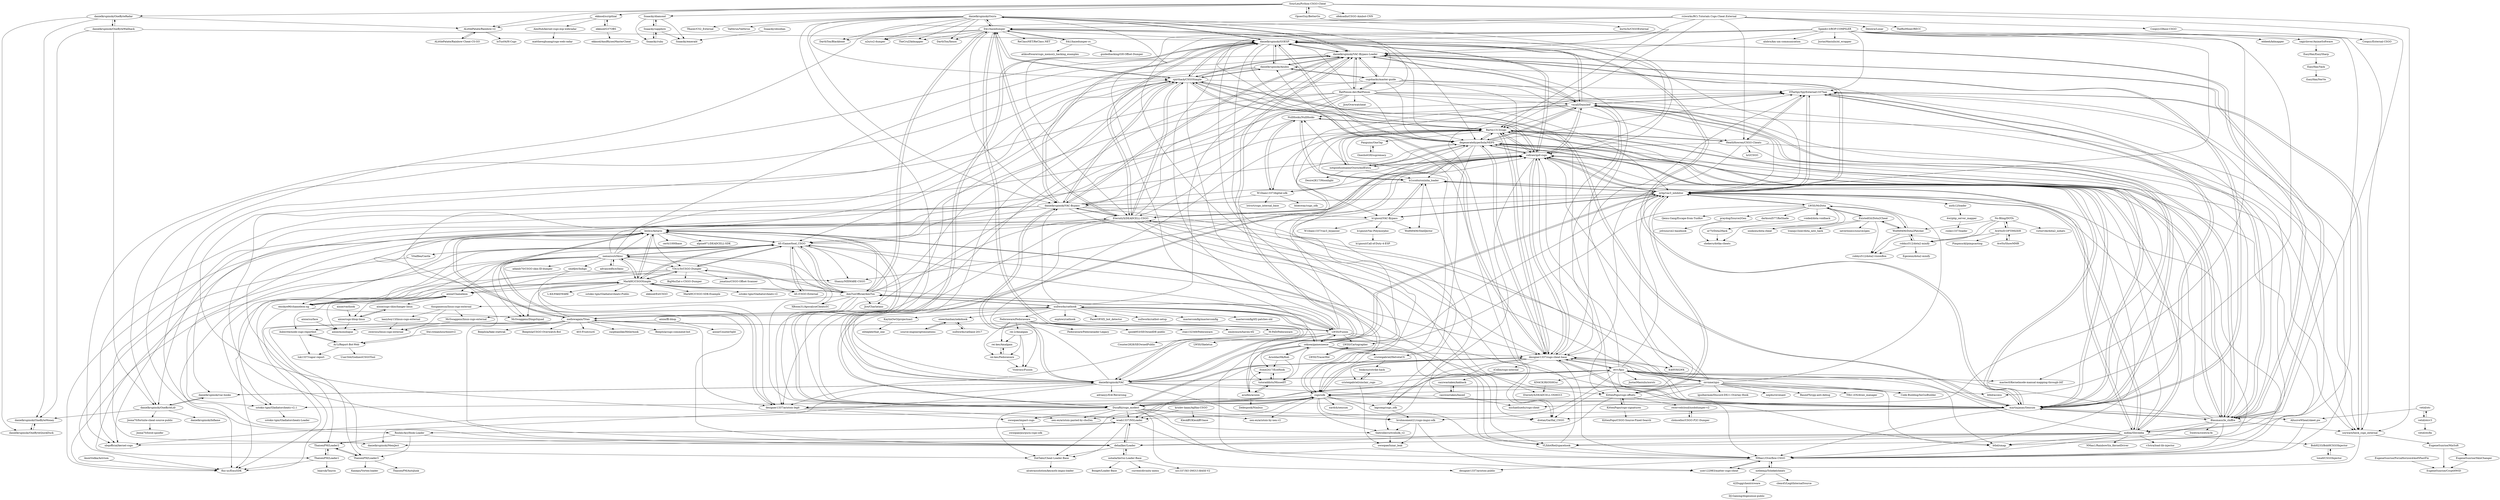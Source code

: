 digraph G {
"danielkrupinski/Osiris" -> "frk1/hazedumper"
"danielkrupinski/Osiris" -> "danielkrupinski/GOESP"
"danielkrupinski/Osiris" -> "danielkrupinski/VAC-Bypass-Loader"
"danielkrupinski/Osiris" -> "danielkrupinski/VAC-Bypass"
"danielkrupinski/Osiris" -> "a2x/cs2-dumper" ["e"=1]
"danielkrupinski/Osiris" -> "TheCruZ/kdmapper" ["e"=1]
"danielkrupinski/Osiris" -> "spirthack/CSGOSimple"
"danielkrupinski/Osiris" -> "DarthTon/Xenos" ["e"=1]
"danielkrupinski/Osiris" -> "EternityX/DEADCELL-CSGO"
"danielkrupinski/Osiris" -> "degeneratehyperbola/NEPS"
"danielkrupinski/Osiris" -> "rollraw/qo0-csgo"
"danielkrupinski/Osiris" -> "danielkrupinski/VAC"
"danielkrupinski/Osiris" -> "TKazer/CS2_External" ["e"=1]
"danielkrupinski/Osiris" -> "DarthTon/Blackbone" ["e"=1]
"danielkrupinski/Osiris" -> "Valthrun/Valthrun" ["e"=1]
"RatPoison-dev/RatPoison" -> "Jire/Charlatano" ["e"=1]
"RatPoison-dev/RatPoison" -> "danielkrupinski/VAC-Bypass-Loader"
"RatPoison-dev/RatPoison" -> "csgohacks/master-guide"
"RatPoison-dev/RatPoison" -> "danielkrupinski/GOESP"
"RatPoison-dev/RatPoison" -> "degeneratehyperbola/NEPS"
"RatPoison-dev/RatPoison" -> "Jire/Overwatcheat" ["e"=1]
"RatPoison-dev/RatPoison" -> "EternityX/DEADCELL-CSGO"
"RatPoison-dev/RatPoison" -> "vxcall/Dainsleif"
"RatPoison-dev/RatPoison" -> "zyhp/vac3_inhibitor"
"RatPoison-dev/RatPoison" -> "A5-/Gamerfood_CSGO"
"RatPoison-dev/RatPoison" -> "Blaumaus/le_chiffre"
"RatPoison-dev/RatPoison" -> "designer1337/aristois-legit"
"RatPoison-dev/RatPoison" -> "danielkrupinski/VAC-Bypass"
"RatPoison-dev/RatPoison" -> "frk1/hazedumper"
"RatPoison-dev/RatPoison" -> "mdilai/Shtreeba"
"iCollin/csgo-internal" -> "cazzwastaken/kakhack"
"zxvnme/zgui" -> "otvv/fgui"
"zxvnme/zgui" -> "btbd/smap" ["e"=1]
"zxvnme/zgui" -> "rollraw/qo0-csgo"
"zxvnme/zgui" -> "designer1337/csgo-cheat-base"
"zxvnme/zgui" -> "lguilhermee/Discord-DX11-Overlay-Hook" ["e"=1]
"zxvnme/zgui" -> "csgo/sdk"
"zxvnme/zgui" -> "DucaRii/csgo_modest"
"zxvnme/zgui" -> "zyhp/vac3_inhibitor"
"zxvnme/zgui" -> "Code-Building/ImGuiBuilder" ["e"=1]
"zxvnme/zgui" -> "neg4n/revenant" ["e"=1]
"zxvnme/zgui" -> "BaumFX/cpp-anti-debug" ["e"=1]
"zxvnme/zgui" -> "EternityX/DEADCELL-CSGO"
"zxvnme/zgui" -> "T0b1-iOS/draw_manager"
"zxvnme/zgui" -> "KittenPopo/csgo-offsets"
"zxvnme/zgui" -> "designer1337/aristois-legit"
"ThaisenPM/Loader1" -> "ThaisenPM/Loader2"
"ThaisenPM/Loader1" -> "fluc-uc/EmuSDK"
"ThaisenPM/Loader1" -> "baarsik/Tauros"
"ThaisenPM/Loader2" -> "ThaisenPM/Loader3"
"ThaisenPM/Loader2" -> "ThaisenPM/Loader1"
"frk1/hazedumper-rs" -> "guidedhacking/GH-Offset-Dumper" ["e"=1]
"frk1/hazedumper-rs" -> "frk1/hazedumper"
"frk1/hazedumper-rs" -> "atiksoftware/csgo_memory_hacking_examples" ["e"=1]
"ThaisenPM/Loader3" -> "ThaisenPM/Loader2"
"ThaisenPM/Loader3" -> "Kanepu/Vortex-loader"
"ThaisenPM/Loader3" -> "ThaisenPM/AutoJunk"
"Roshly/AyyHook-Loader" -> "woah1337/NSLoader"
"Roshly/AyyHook-Loader" -> "ThaisenPM/Loader3"
"Roshly/AyyHook-Loader" -> "dehailker/Loader"
"Roshly/AyyHook-Loader" -> "ThaisenPM/Loader2"
"KaylinOwO/projectnacl" -> "elitepleb/that_one"
"Coopyy/ZBase-CSGO" -> "Coopyy/External-CSGO"
"rciworks/RCi.Tutorials.Csgo.Cheat.External" -> "Coopyy/ZBase-CSGO"
"rciworks/RCi.Tutorials.Csgo.Cheat.External" -> "HeathHowren/CSGO-Cheats"
"rciworks/RCi.Tutorials.Csgo.Cheat.External" -> "Dewera/Lunar" ["e"=1]
"rciworks/RCi.Tutorials.Csgo.Cheat.External" -> "TheRioMiner/RECC"
"rciworks/RCi.Tutorials.Csgo.Cheat.External" -> "danielkrupinski/VAC-Bypass-Loader"
"rciworks/RCi.Tutorials.Csgo.Cheat.External" -> "Roshly/AyyHook-Loader"
"rciworks/RCi.Tutorials.Csgo.Cheat.External" -> "frk1/hazedumper"
"rciworks/RCi.Tutorials.Csgo.Cheat.External" -> "Bartis1313/csgo"
"LWSS/McDota" -> "ExistedGit/Dota2Cheat"
"LWSS/McDota" -> "shekeru/dotka-cheats"
"LWSS/McDota" -> "LWSS/Cartographer"
"LWSS/McDota" -> "darksoul577/ReShade"
"LWSS/McDota" -> "zyhp/vac3_inhibitor"
"LWSS/McDota" -> "praydog/Source2Gen"
"LWSS/McDota" -> "voided/dota-voidhack"
"LWSS/McDota" -> "Wolf49406/Dota2Patcher"
"LWSS/McDota" -> "Qemu-Gang/Escape-from-TuxKov" ["e"=1]
"LWSS/McDota" -> "xnxkzeu/dota-cheat"
"woah1337/NSLoader" -> "dehailker/Loader"
"woah1337/NSLoader" -> "DotTabz/Cheat-Loader-Base"
"woah1337/NSLoader" -> "NMan1/Overflow-CSGO"
"woah1337/NSLoader" -> "Roshly/AyyHook-Loader"
"danielkrupinski/vac-hooks" -> "danielkrupinski/OneByteLdr"
"danielkrupinski/vac-hooks" -> "danielkrupinski/VAC"
"KN4CK3R/OSHGui" -> "EternityX/DEADCELL-OSHGUI"
"csgo/sdk" -> "DucaRii/csgo_modest"
"csgo/sdk" -> "designer1337/csgo-cheat-base"
"csgo/sdk" -> "swoopae/impact-csgo"
"csgo/sdk" -> "xen-ex/aristois-by-xen-v2"
"csgo/sdk" -> "martinjanas/Sensum"
"csgo/sdk" -> "sstokic-tgm/Gladiatorcheatz-v2.1"
"csgo/sdk" -> "xen-ex/aristois-pasted-by-choZen"
"csgo/sdk" -> "lagcomp/csgo_sdk"
"csgo/sdk" -> "bruhmoment21/csgo-imgui-sdk"
"csgo/sdk" -> "kwilcz/Antario"
"csgo/sdk" -> "xardch/sensum"
"csgo/sdk" -> "thetrollerro/trollsdk_v2"
"csgo/sdk" -> "NMan1/Overflow-CSGO"
"csgo/sdk" -> "designer1337/aristois-legit"
"danielkrupinski/OneByteRadar" -> "danielkrupinski/OneByteWallhack"
"danielkrupinski/OneByteRadar" -> "danielkrupinski/OneByteMoney"
"danielkrupinski/OneByteRadar" -> "ALittlePatate/Rainbow-v2"
"danielkrupinski/OneByteRadar" -> "danielkrupinski/OneByteQuickDuck"
"spirthack/CSGOSimple" -> "EternityX/DEADCELL-CSGO"
"spirthack/CSGOSimple" -> "rollraw/qo0-csgo"
"spirthack/CSGOSimple" -> "designer1337/csgo-cheat-base"
"spirthack/CSGOSimple" -> "danielkrupinski/GOESP"
"spirthack/CSGOSimple" -> "martinjanas/Sensum"
"spirthack/CSGOSimple" -> "danielkrupinski/Anubis"
"spirthack/CSGOSimple" -> "danielkrupinski/VAC-Bypass-Loader"
"spirthack/CSGOSimple" -> "danielkrupinski/VAC-Bypass"
"spirthack/CSGOSimple" -> "frk1/hazedumper"
"spirthack/CSGOSimple" -> "KittenPopo/csgo-offsets"
"spirthack/CSGOSimple" -> "kwilcz/Antario"
"spirthack/CSGOSimple" -> "DucaRii/csgo_modest"
"spirthack/CSGOSimple" -> "A5-/Gamerfood_CSGO"
"spirthack/CSGOSimple" -> "0TheSpy/SpyExternal1337hax"
"spirthack/CSGOSimple" -> "csgo/sdk"
"advancedfx/nSkinz" -> "namazso/nSkinz"
"EternityX/DEADCELL-CSGO" -> "spirthack/CSGOSimple"
"EternityX/DEADCELL-CSGO" -> "danielkrupinski/GOESP"
"EternityX/DEADCELL-CSGO" -> "rollraw/qo0-csgo"
"EternityX/DEADCELL-CSGO" -> "DucaRii/csgo_modest"
"EternityX/DEADCELL-CSGO" -> "martinjanas/Sensum"
"EternityX/DEADCELL-CSGO" -> "designer1337/csgo-cheat-base"
"EternityX/DEADCELL-CSGO" -> "EternityX/DEADCELL-OSHGUI"
"EternityX/DEADCELL-CSGO" -> "VLXdotRed/spacehook"
"EternityX/DEADCELL-CSGO" -> "A5-/Gamerfood_CSGO"
"EternityX/DEADCELL-CSGO" -> "danielkrupinski/VAC-Bypass-Loader"
"EternityX/DEADCELL-CSGO" -> "danielkrupinski/VAC-Bypass"
"EternityX/DEADCELL-CSGO" -> "degeneratehyperbola/NEPS"
"EternityX/DEADCELL-CSGO" -> "kwilcz/Antario"
"EternityX/DEADCELL-CSGO" -> "designer1337/aristois-legit"
"EternityX/DEADCELL-CSGO" -> "frk1/hazedumper"
"LWSS/Cartographer" -> "LWSS/TracerHid"
"LWSS/TracerHid" -> "LWSS/Cartographer"
"DucaRii/csgo_modest" -> "designer1337/csgo-cheat-base"
"DucaRii/csgo_modest" -> "swoopae/impact-csgo"
"DucaRii/csgo_modest" -> "csgo/sdk"
"DucaRii/csgo_modest" -> "kwilcz/Antario"
"DucaRii/csgo_modest" -> "bruhmoment21/csgo-imgui-sdk"
"DucaRii/csgo_modest" -> "rollraw/qo0-csgo"
"DucaRii/csgo_modest" -> "xen-ex/aristois-by-xen-v2"
"DucaRii/csgo_modest" -> "xen-ex/aristois-pasted-by-choZen"
"DucaRii/csgo_modest" -> "thetrollerro/trollsdk_v2"
"DucaRii/csgo_modest" -> "woah1337/NSLoader"
"DucaRii/csgo_modest" -> "designer1337/aristois-public"
"DucaRii/csgo_modest" -> "user122983/matter-csgo-cheat"
"DucaRii/csgo_modest" -> "DotTabz/Cheat-Loader-Base"
"krxdev-kaan/AqHax-CSGO" -> "KleskBY/KleskBY-base"
"krxdev-kaan/AqHax-CSGO" -> "woah1337/NSLoader"
"smefpw/Indigo" -> "sstokic-tgm/Gladiatorcheatz-v2.1"
"smefpw/Indigo" -> "Shaxzy/NIXWARE-CSGO"
"smefpw/Indigo" -> "designer1337/aristois-legit"
"voided/dota-voidhack" -> "or75/Dota2Hack"
"ekknod/scripthial" -> "ekknod/G37OBS"
"ekknod/scripthial" -> "AimHub/kernel-csgo-esp-webradar"
"ekknod/scripthial" -> "ALittlePatate/Rainbow-v2"
"Vitalflea/Castle" -> "fluc-uc/EmuSDK"
"danielkrupinski/Anubis" -> "danielkrupinski/GOESP"
"danielkrupinski/Anubis" -> "woah1337/NSLoader"
"danielkrupinski/Anubis" -> "danielkrupinski/VAC-Bypass-Loader"
"danielkrupinski/Anubis" -> "csgohacks/master-guide"
"danielkrupinski/Anubis" -> "spirthack/CSGOSimple"
"danielkrupinski/Anubis" -> "nbqofficial/kernel-csgo" ["e"=1]
"sstokic-tgm/Gladiatorcheatz-v2.1" -> "sstokic-tgm/Gladiatorcheatz-Loader"
"Snaacky/diamond" -> "Snaacky/sapphire"
"Snaacky/diamond" -> "Snaacky/ruby"
"Snaacky/diamond" -> "Snaacky/emerald"
"kwilcz/Antario" -> "DucaRii/csgo_modest"
"kwilcz/Antario" -> "fluc-uc/EmuSDK"
"kwilcz/Antario" -> "designer1337/aristois-legit"
"kwilcz/Antario" -> "A5-/Gamerfood_CSGO"
"kwilcz/Antario" -> "MarkHC/CSGOSimple"
"kwilcz/Antario" -> "sstokic-tgm/Gladiatorcheatz-v2.1"
"kwilcz/Antario" -> "csgo/sdk"
"kwilcz/Antario" -> "mellowagain/Titan"
"kwilcz/Antario" -> "certt/1000base"
"kwilcz/Antario" -> "ThaisenPM/Loader1"
"kwilcz/Antario" -> "emskye96/chameleon-ng"
"kwilcz/Antario" -> "alpine971/DEADCELL-SDK"
"kwilcz/Antario" -> "Y3t1y3t/CSGO-Dumper"
"or75/Dota2Hack" -> "shekeru/dotka-cheats"
"swoopae/impact-csgo" -> "swoopae/purpura-csgo-sdk"
"Snaacky/obsidian" -> "Snaacky/emerald"
"designer1337/aristois-legit" -> "xen-ex/aristois-pasted-by-choZen"
"designer1337/aristois-legit" -> "kwilcz/Antario"
"designer1337/aristois-legit" -> "swoopae/impact-csgo"
"acuifex/acuion" -> "Zedespook/Nimbus"
"acuifex/acuion" -> "itsme2417/EyeHook"
"acuifex/acuion" -> "tutoraddicts/MissedIT"
"source-engine/optimizations" -> "oneechanhax/nekohook"
"VLXdotRed/spacehook" -> "NMan1/Overflow-CSGO"
"VLXdotRed/spacehook" -> "0TheSpy/SpyExternal1337hax"
"AnonVodka/Astrium" -> "fluc-uc/EmuSDK"
"nullworks/catbase-2017" -> "oneechanhax/nekohook"
"notaila/ImGui-Loader-Base" -> "dehailker/Loader"
"notaila/ImGui-Loader-Base" -> "Booget/Loader-Base"
"notaila/ImGui-Loader-Base" -> "current/divinity-menu"
"notaila/ImGui-Loader-Base" -> "xo1337/XO-IMGUI-BASE-V2" ["e"=1]
"mdilai/Shtreeba" -> "zyhp/vac3_inhibitor"
"mdilai/Shtreeba" -> "b1scoito/cozinha_loader"
"mdilai/Shtreeba" -> "nbqofficial/kernel-csgo" ["e"=1]
"mdilai/Shtreeba" -> "danielkrupinski/MemJect" ["e"=1]
"mdilai/Shtreeba" -> "v3ctra/load-lib-injector"
"mdilai/Shtreeba" -> "NMan1/Overflow-CSGO"
"mdilai/Shtreeba" -> "0TheSpy/SpyExternal1337hax"
"mdilai/Shtreeba" -> "BobH233/BobHCSGOInjector"
"mdilai/Shtreeba" -> "degeneratehyperbola/NEPS"
"mdilai/Shtreeba" -> "VLXdotRed/spacehook"
"mdilai/Shtreeba" -> "designer1337/csgo-cheat-base"
"mdilai/Shtreeba" -> "NMan1/RainbowSix_KernelDriver" ["e"=1]
"mdilai/Shtreeba" -> "btbd/smap" ["e"=1]
"mdilai/Shtreeba" -> "dehailker/Loader"
"mdilai/Shtreeba" -> "rollraw/qo0-csgo"
"rollraw/qo0-csgo" -> "designer1337/csgo-cheat-base"
"rollraw/qo0-csgo" -> "degeneratehyperbola/NEPS"
"rollraw/qo0-csgo" -> "spirthack/CSGOSimple"
"rollraw/qo0-csgo" -> "martinjanas/Sensum"
"rollraw/qo0-csgo" -> "zyhp/vac3_inhibitor"
"rollraw/qo0-csgo" -> "lagcomp/csgo_sdk"
"rollraw/qo0-csgo" -> "DucaRii/csgo_modest"
"rollraw/qo0-csgo" -> "W1lliam1337/digital-sdk"
"rollraw/qo0-csgo" -> "vxcall/Dainsleif"
"rollraw/qo0-csgo" -> "notgoodusename/OsirisAndExtra"
"rollraw/qo0-csgo" -> "Bartis1313/csgo"
"rollraw/qo0-csgo" -> "danielkrupinski/GOESP"
"rollraw/qo0-csgo" -> "EternityX/DEADCELL-CSGO"
"rollraw/qo0-csgo" -> "KittenPopo/csgo-offsets"
"rollraw/qo0-csgo" -> "NMan1/Overflow-CSGO"
"zyhp/vac3_inhibitor" -> "mdilai/Shtreeba"
"zyhp/vac3_inhibitor" -> "b1scoito/cozinha_loader"
"zyhp/vac3_inhibitor" -> "NMan1/Overflow-CSGO"
"zyhp/vac3_inhibitor" -> "danielkrupinski/VAC-Bypass"
"zyhp/vac3_inhibitor" -> "nbqofficial/kernel-csgo" ["e"=1]
"zyhp/vac3_inhibitor" -> "0TheSpy/SpyExternal1337hax"
"zyhp/vac3_inhibitor" -> "danielkrupinski/VAC-Bypass-Loader"
"zyhp/vac3_inhibitor" -> "rollraw/qo0-csgo"
"zyhp/vac3_inhibitor" -> "KittenPopo/csgo-offsets"
"zyhp/vac3_inhibitor" -> "auth12/loader"
"zyhp/vac3_inhibitor" -> "danielkrupinski/VAC"
"zyhp/vac3_inhibitor" -> "dretax/GarHal_CSGO" ["e"=1]
"zyhp/vac3_inhibitor" -> "LWSS/McDota"
"zyhp/vac3_inhibitor" -> "b1gnout/VAC-Bypass"
"zyhp/vac3_inhibitor" -> "btbd/smap" ["e"=1]
"designer1337/csgo-cheat-base" -> "rollraw/qo0-csgo"
"designer1337/csgo-cheat-base" -> "DucaRii/csgo_modest"
"designer1337/csgo-cheat-base" -> "martinjanas/Sensum"
"designer1337/csgo-cheat-base" -> "NMan1/Overflow-CSGO"
"designer1337/csgo-cheat-base" -> "csgo/sdk"
"designer1337/csgo-cheat-base" -> "spirthack/CSGOSimple"
"designer1337/csgo-cheat-base" -> "woah1337/NSLoader"
"designer1337/csgo-cheat-base" -> "Bartis1313/csgo"
"designer1337/csgo-cheat-base" -> "iCollin/csgo-internal"
"designer1337/csgo-cheat-base" -> "degeneratehyperbola/NEPS"
"designer1337/csgo-cheat-base" -> "otvv/fgui"
"designer1337/csgo-cheat-base" -> "thetrollerro/trollsdk_v2"
"designer1337/csgo-cheat-base" -> "0TheSpy/SpyExternal1337hax"
"designer1337/csgo-cheat-base" -> "K4HVH/LWK"
"designer1337/csgo-cheat-base" -> "lagcomp/csgo_sdk"
"lagcomp/csgo_sdk" -> "bruhmoment21/csgo-imgui-sdk"
"sagirilover/AnimeSoftware" -> "EasyHax/EasySharp"
"auth12/loader" -> "4wi/php_server_mapper"
"danielkrupinski/VAC" -> "danielkrupinski/VAC-Bypass"
"danielkrupinski/VAC" -> "danielkrupinski/VAC-Bypass-Loader"
"danielkrupinski/VAC" -> "zyhp/vac3_inhibitor"
"danielkrupinski/VAC" -> "danielkrupinski/vac-hooks"
"danielkrupinski/VAC" -> "danielkrupinski/GOESP"
"danielkrupinski/VAC" -> "adrianyy/EACReversing" ["e"=1]
"danielkrupinski/VAC" -> "btbd/smap" ["e"=1]
"danielkrupinski/VAC" -> "dretax/GarHal_CSGO" ["e"=1]
"danielkrupinski/VAC" -> "Bartis1313/csgo"
"danielkrupinski/VAC" -> "nbqofficial/kernel-csgo" ["e"=1]
"danielkrupinski/VAC" -> "otvv/fgui"
"danielkrupinski/VAC" -> "frk1/hazedumper"
"danielkrupinski/VAC" -> "danielkrupinski/MemJect" ["e"=1]
"danielkrupinski/VAC" -> "btbd/access" ["e"=1]
"danielkrupinski/VAC" -> "spirthack/CSGOSimple"
"danielkrupinski/VAC-Bypass" -> "danielkrupinski/VAC-Bypass-Loader"
"danielkrupinski/VAC-Bypass" -> "danielkrupinski/VAC"
"danielkrupinski/VAC-Bypass" -> "zyhp/vac3_inhibitor"
"danielkrupinski/VAC-Bypass" -> "danielkrupinski/GOESP"
"danielkrupinski/VAC-Bypass" -> "danielkrupinski/vac-hooks"
"danielkrupinski/VAC-Bypass" -> "spirthack/CSGOSimple"
"danielkrupinski/VAC-Bypass" -> "b1gnout/VAC-Bypass"
"danielkrupinski/VAC-Bypass" -> "martinjanas/Sensum"
"danielkrupinski/VAC-Bypass" -> "nbqofficial/kernel-csgo" ["e"=1]
"danielkrupinski/VAC-Bypass" -> "danielkrupinski/MemJect" ["e"=1]
"danielkrupinski/VAC-Bypass" -> "Bartis1313/csgo"
"danielkrupinski/VAC-Bypass" -> "rollraw/qo0-csgo"
"danielkrupinski/VAC-Bypass" -> "EternityX/DEADCELL-CSGO"
"danielkrupinski/VAC-Bypass" -> "danielkrupinski/OneByteLdr"
"danielkrupinski/VAC-Bypass" -> "dretax/GarHal_CSGO" ["e"=1]
"danielkrupinski/VAC-Bypass-Loader" -> "danielkrupinski/VAC-Bypass"
"danielkrupinski/VAC-Bypass-Loader" -> "danielkrupinski/VAC"
"danielkrupinski/VAC-Bypass-Loader" -> "danielkrupinski/GOESP"
"danielkrupinski/VAC-Bypass-Loader" -> "zyhp/vac3_inhibitor"
"danielkrupinski/VAC-Bypass-Loader" -> "Blaumaus/le_chiffre"
"danielkrupinski/VAC-Bypass-Loader" -> "danielkrupinski/Anubis"
"danielkrupinski/VAC-Bypass-Loader" -> "martinjanas/Sensum"
"danielkrupinski/VAC-Bypass-Loader" -> "spirthack/CSGOSimple"
"danielkrupinski/VAC-Bypass-Loader" -> "vxcall/Dainsleif"
"danielkrupinski/VAC-Bypass-Loader" -> "csgohacks/master-guide"
"danielkrupinski/VAC-Bypass-Loader" -> "danielkrupinski/Osiris"
"danielkrupinski/VAC-Bypass-Loader" -> "RatPoison-dev/RatPoison"
"danielkrupinski/VAC-Bypass-Loader" -> "degeneratehyperbola/NEPS"
"danielkrupinski/VAC-Bypass-Loader" -> "danielkrupinski/OneByteLdr"
"danielkrupinski/VAC-Bypass-Loader" -> "designer1337/csgo-cheat-base"
"KittenPopo/csgo-offsets" -> "KittenPopo/csgo-signatures"
"KittenPopo/csgo-offsets" -> "zyhp/vac3_inhibitor"
"KittenPopo/csgo-offsets" -> "reservedcloud/noobdumper-v2"
"KittenPopo/csgo-offsets" -> "dehailker/Loader"
"danielkrupinski/GOESP" -> "danielkrupinski/Anubis"
"danielkrupinski/GOESP" -> "danielkrupinski/VAC-Bypass-Loader"
"danielkrupinski/GOESP" -> "danielkrupinski/VAC-Bypass"
"danielkrupinski/GOESP" -> "martinjanas/Sensum"
"danielkrupinski/GOESP" -> "Blaumaus/le_chiffre"
"danielkrupinski/GOESP" -> "dretax/GarHal_CSGO" ["e"=1]
"danielkrupinski/GOESP" -> "vxcall/Dainsleif"
"danielkrupinski/GOESP" -> "rollraw/qo0-csgo"
"danielkrupinski/GOESP" -> "danielkrupinski/VAC"
"danielkrupinski/GOESP" -> "EternityX/DEADCELL-CSGO"
"danielkrupinski/GOESP" -> "spirthack/CSGOSimple"
"danielkrupinski/GOESP" -> "danielkrupinski/Osiris"
"danielkrupinski/GOESP" -> "degeneratehyperbola/NEPS"
"danielkrupinski/GOESP" -> "Bartis1313/csgo"
"danielkrupinski/GOESP" -> "zyhp/vac3_inhibitor"
"otvv/fgui" -> "zxvnme/zgui"
"otvv/fgui" -> "designer1337/csgo-cheat-base"
"otvv/fgui" -> "bruhmoment21/csgo-imgui-sdk"
"otvv/fgui" -> "DucaRii/csgo_modest"
"otvv/fgui" -> "btbd/smap" ["e"=1]
"otvv/fgui" -> "rollraw/qo0-csgo"
"otvv/fgui" -> "csgo/sdk"
"otvv/fgui" -> "NMan1/Overflow-CSGO"
"otvv/fgui" -> "JustasMasiulis/xorstr" ["e"=1]
"otvv/fgui" -> "danielkrupinski/VAC"
"otvv/fgui" -> "KN4CK3R/OSHGui"
"otvv/fgui" -> "mactec0/Kernelmode-manual-mapping-through-IAT" ["e"=1]
"otvv/fgui" -> "martinjanas/Sensum"
"otvv/fgui" -> "Code-Building/ImGuiBuilder" ["e"=1]
"otvv/fgui" -> "zyhp/vac3_inhibitor"
"danielkrupinski/OneByteWallhack" -> "danielkrupinski/OneByteRadar"
"danielkrupinski/OneByteWallhack" -> "danielkrupinski/OneByteMoney"
"danielkrupinski/OneByteWallhack" -> "danielkrupinski/GOESP"
"danielkrupinski/OneByteWallhack" -> "danielkrupinski/OneByteLdr"
"vxcall/Dainsleif" -> "Blaumaus/le_chiffre"
"vxcall/Dainsleif" -> "degeneratehyperbola/NEPS"
"vxcall/Dainsleif" -> "martinjanas/Sensum"
"vxcall/Dainsleif" -> "0TheSpy/SpyExternal1337hax"
"vxcall/Dainsleif" -> "rollraw/qo0-csgo"
"vxcall/Dainsleif" -> "danielkrupinski/GOESP"
"vxcall/Dainsleif" -> "lagcomp/csgo_sdk"
"vxcall/Dainsleif" -> "NullHooks/NullHooks"
"vxcall/Dainsleif" -> "danielkrupinski/VAC-Bypass-Loader"
"vxcall/Dainsleif" -> "soyware/heck_csgo_external"
"vxcall/Dainsleif" -> "Bartis1313/csgo"
"vxcall/Dainsleif" -> "zyhp/vac3_inhibitor"
"vxcall/Dainsleif" -> "K4HVH/LWK"
"vxcall/Dainsleif" -> "designer1337/csgo-cheat-base"
"vxcall/Dainsleif" -> "b1gnout/VAC-Bypass"
"csgohacks/master-guide" -> "danielkrupinski/Anubis"
"csgohacks/master-guide" -> "danielkrupinski/VAC-Bypass-Loader"
"csgohacks/master-guide" -> "HeathHowren/CSGO-Cheats"
"csgohacks/master-guide" -> "degeneratehyperbola/NEPS"
"csgohacks/master-guide" -> "RatPoison-dev/RatPoison"
"csgohacks/master-guide" -> "danielkrupinski/GOESP"
"csgohacks/master-guide" -> "vxcall/Dainsleif"
"csgohacks/master-guide" -> "designer1337/csgo-cheat-base"
"csgohacks/master-guide" -> "dehailker/Loader"
"OneshotGH/supremacy" -> "Panguins/OneTap"
"notbemji/5shekelcheats" -> "42Dugg/chentricware"
"notbemji/5shekelcheats" -> "NMan1/Overflow-CSGO"
"notbemji/5shekelcheats" -> "clem45/LegitInternalSource"
"martinjanas/Sensum" -> "degeneratehyperbola/NEPS"
"martinjanas/Sensum" -> "NMan1/Overflow-CSGO"
"martinjanas/Sensum" -> "designer1337/csgo-cheat-base"
"martinjanas/Sensum" -> "vxcall/Dainsleif"
"martinjanas/Sensum" -> "Bartis1313/csgo"
"martinjanas/Sensum" -> "woah1337/NSLoader"
"martinjanas/Sensum" -> "0TheSpy/SpyExternal1337hax"
"martinjanas/Sensum" -> "danielkrupinski/GOESP"
"martinjanas/Sensum" -> "rollraw/qo0-csgo"
"martinjanas/Sensum" -> "Blaumaus/le_chiffre"
"martinjanas/Sensum" -> "csgo/sdk"
"martinjanas/Sensum" -> "spirthack/CSGOSimple"
"martinjanas/Sensum" -> "dretax/GarHal_CSGO" ["e"=1]
"martinjanas/Sensum" -> "AllusiveWheat/skeet.pw"
"martinjanas/Sensum" -> "danielkrupinski/VAC-Bypass-Loader"
"dehailker/Loader" -> "woah1337/NSLoader"
"dehailker/Loader" -> "DotTabz/Cheat-Loader-Base"
"dehailker/Loader" -> "notaila/ImGui-Loader-Base"
"danielkrupinski/OneByteLdr" -> "danielkrupinski/OneByteMoney"
"danielkrupinski/OneByteLdr" -> "danielkrupinski/vac-hooks"
"danielkrupinski/OneByteLdr" -> "danielkrupinski/Inflame"
"danielkrupinski/OneByteLdr" -> "Joona70/fortnite-cheat-source-public"
"Speedi13/ROP-COMPILER" -> "eddeeh/kdmapper" ["e"=1]
"Speedi13/ROP-COMPILER" -> "dretax/GarHal_CSGO" ["e"=1]
"Speedi13/ROP-COMPILER" -> "alxbrn/km-um-communication" ["e"=1]
"Speedi13/ROP-COMPILER" -> "zyhp/vac3_inhibitor"
"Speedi13/ROP-COMPILER" -> "btbd/smap" ["e"=1]
"Speedi13/ROP-COMPILER" -> "mactec0/Kernelmode-manual-mapping-through-IAT" ["e"=1]
"Speedi13/ROP-COMPILER" -> "danielkrupinski/VAC-Bypass-Loader"
"Speedi13/ROP-COMPILER" -> "JustasMasiulis/nt_wrapper" ["e"=1]
"Speedi13/ROP-COMPILER" -> "csgo/sdk"
"Speedi13/ROP-COMPILER" -> "btbd/access" ["e"=1]
"Speedi13/ROP-COMPILER" -> "soyware/heck_csgo_external"
"Speedi13/ROP-COMPILER" -> "sagirilover/AnimeSoftware"
"Speedi13/ROP-COMPILER" -> "danielkrupinski/GOESP"
"Speedi13/ROP-COMPILER" -> "danielkrupinski/VAC"
"Speedi13/ROP-COMPILER" -> "0TheSpy/SpyExternal1337hax"
"HeathHowren/CSGO-Cheats" -> "0TheSpy/SpyExternal1337hax"
"HeathHowren/CSGO-Cheats" -> "Shaxzy/NIXWARE-CSGO"
"HeathHowren/CSGO-Cheats" -> "hrt/CSGO"
"HeathHowren/CSGO-Cheats" -> "Bartis1313/csgo"
"HeathHowren/CSGO-Cheats" -> "soyware/heck_csgo_external"
"HeathHowren/CSGO-Cheats" -> "martinjanas/Sensum"
"HeathHowren/CSGO-Cheats" -> "designer1337/csgo-cheat-base"
"0TheSpy/SpyExternal1337hax" -> "soyware/heck_csgo_external"
"0TheSpy/SpyExternal1337hax" -> "Blaumaus/le_chiffre"
"0TheSpy/SpyExternal1337hax" -> "NMan1/Overflow-CSGO"
"0TheSpy/SpyExternal1337hax" -> "HeathHowren/CSGO-Cheats"
"0TheSpy/SpyExternal1337hax" -> "zyhp/vac3_inhibitor"
"0TheSpy/SpyExternal1337hax" -> "martinjanas/Sensum"
"0TheSpy/SpyExternal1337hax" -> "vxcall/Dainsleif"
"soyware/heck_csgo_external" -> "0TheSpy/SpyExternal1337hax"
"soyware/heck_csgo_external" -> "user122983/matter-csgo-cheat"
"soyware/heck_csgo_external" -> "EugeneSunrise/MixSoft"
"EasyHax/EasySharp" -> "EasyHax/Vack"
"thisgamesux/linux-csgo-external" -> "laazyboy13/linux-csgo-external"
"thisgamesux/linux-csgo-external" -> "owerosu/linux-csgo-external"
"thisgamesux/linux-csgo-external" -> "McSwaggens/linux-csgo-external"
"ekknod/G37OBS" -> "ekknod/scripthial"
"ekknod/G37OBS" -> "ekknod/AmdRyzenMasterCheat"
"BobH233/BobHCSGOInjector" -> "toxa9/CSGOInjector"
"bruhmoment21/csgo-imgui-sdk" -> "swoopae/lunar_leak"
"bruhmoment21/csgo-imgui-sdk" -> "thetrollerro/trollsdk_v2"
"bruhmoment21/csgo-imgui-sdk" -> "user122983/matter-csgo-cheat"
"NMan1/Overflow-CSGO" -> "user122983/matter-csgo-cheat"
"NMan1/Overflow-CSGO" -> "notbemji/5shekelcheats"
"NMan1/Overflow-CSGO" -> "designer1337/aristois-public"
"Joona70/fortnite-cheat-source-public" -> "Joona70/hwid-spoofer"
"darksoul577/ReShade" -> "shekeru/dotka-cheats"
"ALittlePatate/Rainbow-Cheat-CS-GO" -> "ALittlePatate/Rainbow-v2"
"danielkrupinski/OneByteMoney" -> "danielkrupinski/OneByteQuickDuck"
"tutoraddicts/MissedIT" -> "itsme2417/EyeHook"
"tutoraddicts/MissedIT" -> "acuifex/acuion"
"vetid/otc" -> "vetid/otcv3"
"vetid/otc" -> "AllusiveWheat/skeet.pw"
"EasyHax/Vack" -> "EasyHax/NerVe"
"itsme2417/EyeHook" -> "tutoraddicts/MissedIT"
"danielkrupinski/OneByteQuickDuck" -> "danielkrupinski/OneByteMoney"
"Blaumaus/le_chiffre" -> "vxcall/Dainsleif"
"Blaumaus/le_chiffre" -> "0TheSpy/SpyExternal1337hax"
"Blaumaus/le_chiffre" -> "degeneratehyperbola/NEPS"
"Blaumaus/le_chiffre" -> "danielkrupinski/VAC-Bypass-Loader"
"Blaumaus/le_chiffre" -> "danielkrupinski/GOESP"
"Blaumaus/le_chiffre" -> "martinjanas/Sensum"
"Blaumaus/le_chiffre" -> "Bartis1313/csgo"
"Blaumaus/le_chiffre" -> "VLXdotRed/spacehook"
"Blaumaus/le_chiffre" -> "soyware/heck_csgo_external"
"Blaumaus/le_chiffre" -> "designer1337/csgo-cheat-base"
"Blaumaus/le_chiffre" -> "Swetrix/swetrix-fe" ["e"=1]
"Blaumaus/le_chiffre" -> "danielkrupinski/Anubis"
"Blaumaus/le_chiffre" -> "mdilai/Shtreeba"
"Blaumaus/le_chiffre" -> "NMan1/Overflow-CSGO"
"Blaumaus/le_chiffre" -> "rollraw/qo0-csgo"
"Y3t1y3t/CSGO-Dumper" -> "A5-/Gamerfood_CSGO"
"Y3t1y3t/CSGO-Dumper" -> "MarkHC/CSGOSimple"
"Y3t1y3t/CSGO-Dumper" -> "BigMo/Zat-s-CSGO-Dumper"
"Y3t1y3t/CSGO-Dumper" -> "aixxe/Chameleon"
"Y3t1y3t/CSGO-Dumper" -> "A5-/CSGO-External"
"Y3t1y3t/CSGO-Dumper" -> "jonatino/CSGO-Offset-Scanner" ["e"=1]
"Y3t1y3t/CSGO-Dumper" -> "Askwrite/node-csgo-reportbot"
"Y3t1y3t/CSGO-Dumper" -> "fluc-uc/EmuSDK"
"Wolf49406/Dota2Patcher" -> "robbyz512/dota2-minify"
"Wolf49406/Dota2Patcher" -> "robbyz512/dota2-visionBox"
"Wolf49406/Dota2Patcher" -> "ExistedGit/Dota2Cheat"
"Wolf49406/Dota2Patcher" -> "LWSS/McDota"
"ArnoldasMk/Kali" -> "itsme2417/EyeHook"
"ArnoldasMk/Kali" -> "seksea/gamesneeze"
"ArnoldasMk/Kali" -> "tutoraddicts/MissedIT"
"SourLen/Python-CSGO-Cheat" -> "ALittlePatate/Rainbow-v2"
"SourLen/Python-CSGO-Cheat" -> "Snaacky/diamond"
"SourLen/Python-CSGO-Cheat" -> "ekknod/scripthial"
"SourLen/Python-CSGO-Cheat" -> "danielkrupinski/OneByteRadar"
"SourLen/Python-CSGO-Cheat" -> "OpsecGuy/BetterGo"
"SourLen/Python-CSGO-Cheat" -> "ofeksadlo/CSGO-Aimbot-CNN" ["e"=1]
"SourLen/Python-CSGO-Cheat" -> "soyware/heck_csgo_external"
"SourLen/Python-CSGO-Cheat" -> "Blaumaus/le_chiffre"
"degeneratehyperbola/NEPS" -> "martinjanas/Sensum"
"degeneratehyperbola/NEPS" -> "notgoodusename/OsirisAndExtra"
"degeneratehyperbola/NEPS" -> "vxcall/Dainsleif"
"degeneratehyperbola/NEPS" -> "Blaumaus/le_chiffre"
"degeneratehyperbola/NEPS" -> "Bartis1313/csgo"
"degeneratehyperbola/NEPS" -> "rollraw/qo0-csgo"
"degeneratehyperbola/NEPS" -> "0TheSpy/SpyExternal1337hax"
"degeneratehyperbola/NEPS" -> "designer1337/csgo-cheat-base"
"degeneratehyperbola/NEPS" -> "b1scoito/cozinha_loader"
"degeneratehyperbola/NEPS" -> "mdilai/Shtreeba"
"degeneratehyperbola/NEPS" -> "danielkrupinski/GOESP"
"degeneratehyperbola/NEPS" -> "NMan1/Overflow-CSGO"
"degeneratehyperbola/NEPS" -> "cristeigabriel/HelvetaCS"
"degeneratehyperbola/NEPS" -> "danielkrupinski/Anubis"
"degeneratehyperbola/NEPS" -> "dehailker/Loader"
"notgoodusename/OsirisAndExtra" -> "degeneratehyperbola/NEPS"
"notgoodusename/OsirisAndExtra" -> "Bartis1313/csgo"
"notgoodusename/OsirisAndExtra" -> "b1scoito/cozinha_loader"
"notgoodusename/OsirisAndExtra" -> "Desire2K17/Moonlight"
"notgoodusename/OsirisAndExtra" -> "rollraw/qo0-csgo"
"notgoodusename/OsirisAndExtra" -> "NullHooks/NullHooks"
"seksea/gamesneeze" -> "ArnoldasMk/Kali"
"seksea/gamesneeze" -> "LWSS/Fuzion"
"seksea/gamesneeze" -> "tutoraddicts/MissedIT"
"seksea/gamesneeze" -> "rollraw/qo0-csgo"
"seksea/gamesneeze" -> "degeneratehyperbola/NEPS"
"seksea/gamesneeze" -> "itsme2417/EyeHook"
"seksea/gamesneeze" -> "cristeigabriel/HelvetaCS"
"seksea/gamesneeze" -> "zyhp/vac3_inhibitor"
"seksea/gamesneeze" -> "NMan1/Overflow-CSGO"
"seksea/gamesneeze" -> "acuifex/acuion"
"seksea/gamesneeze" -> "designer1337/csgo-cheat-base"
"seksea/gamesneeze" -> "danielkrupinski/GOESP"
"seksea/gamesneeze" -> "VLXdotRed/spacehook"
"seksea/gamesneeze" -> "KittenPopo/csgo-offsets"
"seksea/gamesneeze" -> "nullworks/cathook"
"b1scoito/cozinha_loader" -> "b1gnout/VAC-Bypass"
"b1scoito/cozinha_loader" -> "NullHooks/NullHooks"
"b1scoito/cozinha_loader" -> "zyhp/vac3_inhibitor"
"b1scoito/cozinha_loader" -> "mdilai/Shtreeba"
"b1scoito/cozinha_loader" -> "W1lliam1337/digital-sdk"
"b1scoito/cozinha_loader" -> "Wolf49406/ShellJector"
"NullHooks/NullHooks" -> "Bartis1313/csgo"
"NullHooks/NullHooks" -> "b1scoito/cozinha_loader"
"NullHooks/NullHooks" -> "W1lliam1337/digital-sdk"
"NullHooks/NullHooks" -> "dehailker/Loader"
"AimHub/kernel-csgo-esp-webradar" -> "matthewghuang/csgo-web-radar"
"toxa9/CSGOInjector" -> "BobH233/BobHCSGOInjector"
"AllusiveWheat/skeet.pw" -> "NMan1/Overflow-CSGO"
"praydog/Source2Gen" -> "jz0/source2-basehook"
"binkynz/cstrike-hack" -> "cristeigabriel/sinclair_csgo"
"cristeigabriel/HelvetaCS" -> "binkynz/cstrike-hack"
"cristeigabriel/HelvetaCS" -> "cristeigabriel/sinclair_csgo"
"thetrollerro/trollsdk_v2" -> "swoopae/lunar_leak"
"EugeneSunrise/MixSoft" -> "EugeneSunrise/SkinChanger"
"EugeneSunrise/MixSoft" -> "EugeneSunrise/CryptHWID"
"EugeneSunrise/ForzaHorizon4And5FastFix" -> "EugeneSunrise/CryptHWID"
"EugeneSunrise/SkinChanger" -> "EugeneSunrise/CryptHWID"
"ALittlePatate/Rainbow-v2" -> "ALittlePatate/Rainbow-Cheat-CS-GO"
"ALittlePatate/Rainbow-v2" -> "loTus04/H-Csgo"
"user122983/matter-csgo-cheat" -> "NMan1/Overflow-CSGO"
"vetid/otcv3" -> "vetid/otc"
"vetid/otcv3" -> "vetid/otcfix"
"42Dugg/chentricware" -> "DJ-Gaming/dogesense-public"
"M-FeD/Fedoraware" -> "Counter2828/SEOwnedPublic"
"KittenPopo/csgo-signatures" -> "KittenPopo/csgo-offsets"
"KittenPopo/csgo-signatures" -> "KittenPopo/CSGO-Source-Fixed-Search"
"cristeigabriel/sinclair_csgo" -> "swoopae/lunar_leak"
"cristeigabriel/sinclair_csgo" -> "binkynz/cstrike-hack"
"Panguins/OneTap" -> "OneshotGH/supremacy"
"b1gnout/VAC-Bypass" -> "b1scoito/cozinha_loader"
"b1gnout/VAC-Bypass" -> "b1gnout/Vac-Polymorphic"
"b1gnout/VAC-Bypass" -> "dehailker/Loader"
"b1gnout/VAC-Bypass" -> "W1lliam1337/vac3_bypasser"
"b1gnout/VAC-Bypass" -> "zyhp/vac3_inhibitor"
"b1gnout/VAC-Bypass" -> "Wolf49406/ShellJector"
"OpsecGuy/BetterGo" -> "Bartis1313/csgo"
"OpsecGuy/BetterGo" -> "SourLen/Python-CSGO-Cheat"
"OpsecGuy/BetterGo" -> "kurtn3x/CSGOExternal"
"cazzwastaken/based" -> "cazzwastaken/kakhack"
"cazzwastaken/based" -> "b1scoito/cozinha_loader"
"cazzwastaken/based" -> "michaeliuedu/csgo-cheat"
"cazzwastaken/based" -> "DotTabz/Cheat-Loader-Base"
"Fedoraware/Fedoraware" -> "stax132349/Fedoraware"
"Fedoraware/Fedoraware" -> "emilyinure/haven-tf2"
"Fedoraware/Fedoraware" -> "rei-2/Amalgam"
"Fedoraware/Fedoraware" -> "Fedoraware/Fedoraloader-Legacy"
"Fedoraware/Fedoraware" -> "rei-kes/Amalgam"
"Fedoraware/Fedoraware" -> "rei-kes/Fedoraware"
"Fedoraware/Fedoraware" -> "spook953/SEOwnedDE-public"
"Fedoraware/Fedoraware" -> "Viceroyy/Fusion"
"Fedoraware/Fedoraware" -> "M-FeD/Fedoraware"
"DotTabz/Cheat-Loader-Base" -> "alcatrazsolution/keyauth-imgui-loader"
"ch4ncellor/CSGO-P2C-Dumper" -> "reservedcloud/noobdumper-v2"
"aixxe/Chameleon" -> "emskye96/chameleon-ng"
"aixxe/Chameleon" -> "aixxe/csgo-skinchanger-linux"
"aixxe/Chameleon" -> "aixxe/csgo-bhop-linux"
"aixxe/Chameleon" -> "aixxe/monologue"
"aixxe/ffi-bhop" -> "aixxe/CounterSplit"
"aixxe/ffi-bhop" -> "aixxe/monologue"
"cazzwastaken/kakhack" -> "cazzwastaken/based"
"reservedcloud/noobdumper-v2" -> "ch4ncellor/CSGO-P2C-Dumper"
"Bartis1313/csgo" -> "NullHooks/NullHooks"
"Bartis1313/csgo" -> "notgoodusename/OsirisAndExtra"
"Bartis1313/csgo" -> "degeneratehyperbola/NEPS"
"Bartis1313/csgo" -> "W1lliam1337/digital-sdk"
"Bartis1313/csgo" -> "martinjanas/Sensum"
"Bartis1313/csgo" -> "Panguins/OneTap"
"Bartis1313/csgo" -> "designer1337/csgo-cheat-base"
"Bartis1313/csgo" -> "b1scoito/cozinha_loader"
"Bartis1313/csgo" -> "rollraw/qo0-csgo"
"Bartis1313/csgo" -> "michaeliuedu/csgo-cheat"
"Bartis1313/csgo" -> "soyware/heck_csgo_external"
"Bartis1313/csgo" -> "HeathHowren/CSGO-Cheats"
"Bartis1313/csgo" -> "Blaumaus/le_chiffre"
"Bartis1313/csgo" -> "csgo/sdk"
"b1gnout/Vac-Polymorphic" -> "b1gnout/Call-of-Duty-4-ESP"
"laazyboy13/linux-csgo-external" -> "owerosu/linux-csgo-external"
"frk1/hazedumper" -> "danielkrupinski/Osiris"
"frk1/hazedumper" -> "a2x/cs2-dumper" ["e"=1]
"frk1/hazedumper" -> "spirthack/CSGOSimple"
"frk1/hazedumper" -> "frk1/hazedumper-rs"
"frk1/hazedumper" -> "TheCruZ/kdmapper" ["e"=1]
"frk1/hazedumper" -> "danielkrupinski/GOESP"
"frk1/hazedumper" -> "danielkrupinski/VAC-Bypass-Loader"
"frk1/hazedumper" -> "danielkrupinski/VAC"
"frk1/hazedumper" -> "EternityX/DEADCELL-CSGO"
"frk1/hazedumper" -> "AimTuxOfficial/AimTux"
"frk1/hazedumper" -> "rollraw/qo0-csgo"
"frk1/hazedumper" -> "DarthTon/Blackbone" ["e"=1]
"frk1/hazedumper" -> "DarthTon/Xenos" ["e"=1]
"frk1/hazedumper" -> "danielkrupinski/VAC-Bypass"
"frk1/hazedumper" -> "ReClassNET/ReClass.NET" ["e"=1]
"A5-/CSGO-External" -> "A5-/Gamerfood_CSGO"
"A5-/Gamerfood_CSGO" -> "MarkHC/CSGOSimple"
"A5-/Gamerfood_CSGO" -> "A5-/CSGO-External"
"A5-/Gamerfood_CSGO" -> "Y3t1y3t/CSGO-Dumper"
"A5-/Gamerfood_CSGO" -> "0TheSpy/SpyExternal1337hax"
"A5-/Gamerfood_CSGO" -> "kwilcz/Antario"
"A5-/Gamerfood_CSGO" -> "namazso/nSkinz"
"A5-/Gamerfood_CSGO" -> "AimTuxOfficial/AimTux"
"A5-/Gamerfood_CSGO" -> "Vitalflea/Castle"
"A5-/Gamerfood_CSGO" -> "emskye96/chameleon-ng"
"A5-/Gamerfood_CSGO" -> "DucaRii/csgo_modest"
"A5-/Gamerfood_CSGO" -> "Shaxzy/NIXWARE-CSGO"
"A5-/Gamerfood_CSGO" -> "McSwaggens/DingoSquad"
"A5-/Gamerfood_CSGO" -> "fluc-uc/EmuSDK"
"A5-/Gamerfood_CSGO" -> "XBoom31/ApocalyseCheatsSC"
"A5-/Gamerfood_CSGO" -> "designer1337/csgo-cheat-base"
"ExistedGit/Dota2Cheat" -> "LWSS/McDota"
"ExistedGit/Dota2Cheat" -> "xnxkzeu/dota-cheat"
"ExistedGit/Dota2Cheat" -> "Wolf49406/Dota2Patcher"
"ExistedGit/Dota2Cheat" -> "robbyz512/dota2-visionBox"
"ExistedGit/Dota2Cheat" -> "tranqu1lizer/dota_new_hack"
"ExistedGit/Dota2Cheat" -> "neverlosecc/source2gen" ["e"=1]
"MarkHC/CSGOSimple" -> "A5-/Gamerfood_CSGO"
"MarkHC/CSGOSimple" -> "emskye96/chameleon-ng"
"MarkHC/CSGOSimple" -> "Y3t1y3t/CSGO-Dumper"
"MarkHC/CSGOSimple" -> "L-KE/FAKEWARE"
"MarkHC/CSGOSimple" -> "kwilcz/Antario"
"MarkHC/CSGOSimple" -> "aixxe/Chameleon"
"MarkHC/CSGOSimple" -> "A5-/CSGO-External"
"MarkHC/CSGOSimple" -> "sstokic-tgm/Gladiatorcheatz-Public"
"MarkHC/CSGOSimple" -> "AimTuxOfficial/AimTux"
"MarkHC/CSGOSimple" -> "ekknod/ExtCSGO"
"MarkHC/CSGOSimple" -> "MarkHC/CSGO-SDK-Example"
"MarkHC/CSGOSimple" -> "McSwaggens/DingoSquad"
"MarkHC/CSGOSimple" -> "fluc-uc/EmuSDK"
"MarkHC/CSGOSimple" -> "sstokic-tgm/Gladiatorcheatz-v2"
"MarkHC/CSGOSimple" -> "namazso/nSkinz"
"W1lliam1337/digital-sdk" -> "lstrsrt/csgo_internal_base"
"W1lliam1337/digital-sdk" -> "NullHooks/NullHooks"
"W1lliam1337/digital-sdk" -> "DotTabz/Cheat-Loader-Base"
"W1lliam1337/digital-sdk" -> "bloesway/csgo_sdk"
"AveYo/D-OPTIMIZER" -> "No-Bling/DOTA"
"AveYo/D-OPTIMIZER" -> "AveYo/ShowMMR"
"AveYo/D-OPTIMIZER" -> "robbyz512/dota2-minify"
"AveYo/D-OPTIMIZER" -> "Pimpmuckl/pimpcasting"
"robbyz512/dota2-minify" -> "robbyz512/dota2-visionBox"
"robbyz512/dota2-minify" -> "Wolf49406/Dota2Patcher"
"robbyz512/dota2-minify" -> "Egezenn/dota2-minify"
"AimTuxOfficial/AimTux" -> "LWSS/Fuzion"
"AimTuxOfficial/AimTux" -> "A5-/Gamerfood_CSGO"
"AimTuxOfficial/AimTux" -> "MarkHC/CSGOSimple"
"AimTuxOfficial/AimTux" -> "frk1/hazedumper"
"AimTuxOfficial/AimTux" -> "EternityX/DEADCELL-CSGO"
"AimTuxOfficial/AimTux" -> "Y3t1y3t/CSGO-Dumper"
"AimTuxOfficial/AimTux" -> "spirthack/CSGOSimple"
"AimTuxOfficial/AimTux" -> "Jire/Charlatano" ["e"=1]
"AimTuxOfficial/AimTux" -> "namazso/nSkinz"
"AimTuxOfficial/AimTux" -> "mellowagain/Titan"
"AimTuxOfficial/AimTux" -> "nullworks/cathook"
"AimTuxOfficial/AimTux" -> "kwilcz/Antario"
"AimTuxOfficial/AimTux" -> "McSwaggens/linux-csgo-external"
"AimTuxOfficial/AimTux" -> "XBoom31/ApocalyseCheatsSC"
"AimTuxOfficial/AimTux" -> "thisgamesux/linux-csgo-external"
"AveYo/ShowMMR" -> "AveYo/D-OPTIMIZER"
"frk1/steamhourboostv2" -> "Ar1i/Report-Bot-Web"
"aixxe/surface" -> "aixxe/monologue"
"aixxe/csgo-skinchanger-linux" -> "aixxe/csgo-bhop-linux"
"aixxe/vmthook" -> "aixxe/csgo-bhop-linux"
"aixxe/csgo-bhop-linux" -> "aixxe/csgo-skinchanger-linux"
"aixxe/csgo-bhop-linux" -> "aixxe/monologue"
"rei-kes/Fedoraware" -> "rei-kes/Amalgam"
"rei-kes/Fedoraware" -> "Viceroyy/Fusion"
"4wi/php_server_mapper" -> "rosko1337/loader"
"Askwrite/node-csgo-reportbot" -> "Ar1i/Report-Bot-Web"
"Askwrite/node-csgo-reportbot" -> "luk1337/vapor-report"
"McSwaggens/linux-csgo-external" -> "owerosu/linux-csgo-external"
"emskye96/chameleon-ng" -> "aixxe/Chameleon"
"emskye96/chameleon-ng" -> "McSwaggens/DingoSquad"
"emskye96/chameleon-ng" -> "fluc-uc/EmuSDK"
"Ar1i/Report-Bot-Web" -> "Askwrite/node-csgo-reportbot"
"Ar1i/Report-Bot-Web" -> "User344/GodnestCSGOTool"
"Ar1i/Report-Bot-Web" -> "luk1337/vapor-report"
"nullworks/cathook" -> "LWSS/Fuzion"
"nullworks/cathook" -> "Fedoraware/Fedoraware"
"nullworks/cathook" -> "seksea/gamesneeze"
"nullworks/cathook" -> "PazerOP/tf2_bot_detector" ["e"=1]
"nullworks/cathook" -> "nullworks/catbot-setup"
"nullworks/cathook" -> "mastercomfig/mastercomfig" ["e"=1]
"nullworks/cathook" -> "KaylinOwO/projectnacl"
"nullworks/cathook" -> "mastercomfig/tf2-patches-old" ["e"=1]
"nullworks/cathook" -> "mellowagain/Titan"
"nullworks/cathook" -> "danielkrupinski/VAC-Bypass-Loader"
"nullworks/cathook" -> "explowz/cathook"
"nullworks/cathook" -> "danielkrupinski/VAC"
"nullworks/cathook" -> "AimTuxOfficial/AimTux"
"nullworks/cathook" -> "oneechanhax/nekohook"
"nullworks/cathook" -> "danielkrupinski/VAC-Bypass"
"LWSS/Fuzion" -> "AimTuxOfficial/AimTux"
"LWSS/Fuzion" -> "seksea/gamesneeze"
"LWSS/Fuzion" -> "acuifex/acuion"
"LWSS/Fuzion" -> "tutoraddicts/MissedIT"
"LWSS/Fuzion" -> "nullworks/cathook"
"LWSS/Fuzion" -> "VLXdotRed/spacehook"
"LWSS/Fuzion" -> "mellowagain/Titan"
"LWSS/Fuzion" -> "LWSS/Cartographer"
"LWSS/Fuzion" -> "danielkrupinski/GOESP"
"LWSS/Fuzion" -> "A5-/Gamerfood_CSGO"
"LWSS/Fuzion" -> "martinjanas/Sensum"
"LWSS/Fuzion" -> "LWSS/Skeletux"
"LWSS/Fuzion" -> "designer1337/aristois-legit"
"LWSS/Fuzion" -> "namazso/nSkinz"
"LWSS/Fuzion" -> "rollraw/qo0-csgo"
"namazso/nSkinz" -> "emskye96/chameleon-ng"
"namazso/nSkinz" -> "advancedfx/nSkinz"
"namazso/nSkinz" -> "A5-/Gamerfood_CSGO"
"namazso/nSkinz" -> "Y3t1y3t/CSGO-Dumper"
"namazso/nSkinz" -> "smefpw/Indigo"
"namazso/nSkinz" -> "kwilcz/Antario"
"namazso/nSkinz" -> "MarkHC/CSGOSimple"
"namazso/nSkinz" -> "aixxe/Chameleon"
"namazso/nSkinz" -> "adamb70/CSGO-skin-ID-dumper"
"namazso/nSkinz" -> "DucaRii/csgo_modest"
"namazso/nSkinz" -> "spirthack/CSGOSimple"
"namazso/nSkinz" -> "sstokic-tgm/Gladiatorcheatz-v2.1"
"namazso/nSkinz" -> "danielkrupinski/VAC-Bypass-Loader"
"namazso/nSkinz" -> "McSwaggens/DingoSquad"
"namazso/nSkinz" -> "fluc-uc/EmuSDK"
"mellowagain/Titan" -> "BeepIsla/csgo-commend-bot" ["e"=1]
"mellowagain/Titan" -> "kwilcz/Antario"
"mellowagain/Titan" -> "LWSS/Fuzion"
"mellowagain/Titan" -> "MarkHC/CSGOSimple"
"mellowagain/Titan" -> "ThaisenPM/Loader2"
"mellowagain/Titan" -> "Ar1i/Report-Bot-Web"
"mellowagain/Titan" -> "BeepIsla/fake-stattrak" ["e"=1]
"mellowagain/Titan" -> "BeepIsla/CSGO-Overwatch-Bot" ["e"=1]
"mellowagain/Titan" -> "Askwrite/node-csgo-reportbot"
"mellowagain/Titan" -> "403-Fruit/csctl"
"mellowagain/Titan" -> "ThaisenPM/Loader3"
"mellowagain/Titan" -> "raspbianlike/Hitlerhook"
"mellowagain/Titan" -> "designer1337/aristois-legit"
"mellowagain/Titan" -> "nullworks/cathook"
"rei-kes/Amalgam" -> "rei-kes/Fedoraware"
"rei-2/Amalgam" -> "Viceroyy/Fusion"
"rei-2/Amalgam" -> "rei-kes/Amalgam"
"rei-2/Amalgam" -> "rei-kes/Fedoraware"
"No-Bling/DOTA" -> "AveYo/D-OPTIMIZER"
"No-Bling/DOTA" -> "robbyz512/dota2-minify"
"No-Bling/DOTA" -> "Wolf49406/Dota2Patcher"
"No-Bling/DOTA" -> "victorvde/dota2_nohats"
"No-Bling/DOTA" -> "robbyz512/dota2-visionBox"
"Snaacky/ruby" -> "Snaacky/sapphire"
"Snaacky/sapphire" -> "Snaacky/ruby"
"Snaacky/sapphire" -> "Snaacky/diamond"
"Snaacky/sapphire" -> "Snaacky/emerald"
"oneechanhax/nekohook" -> "nullworks/catbase-2017"
"oneechanhax/nekohook" -> "source-engine/optimizations"
"danielkrupinski/Osiris" ["l"="-41.193,-35.098"]
"frk1/hazedumper" ["l"="-41.147,-35.12"]
"danielkrupinski/GOESP" ["l"="-41.193,-35.154"]
"danielkrupinski/VAC-Bypass-Loader" ["l"="-41.183,-35.145"]
"danielkrupinski/VAC-Bypass" ["l"="-41.166,-35.14"]
"a2x/cs2-dumper" ["l"="-44.929,-36.401"]
"TheCruZ/kdmapper" ["l"="-42.849,-35.343"]
"spirthack/CSGOSimple" ["l"="-41.161,-35.163"]
"DarthTon/Xenos" ["l"="-42.816,-35.324"]
"EternityX/DEADCELL-CSGO" ["l"="-41.151,-35.173"]
"degeneratehyperbola/NEPS" ["l"="-41.215,-35.155"]
"rollraw/qo0-csgo" ["l"="-41.203,-35.164"]
"danielkrupinski/VAC" ["l"="-41.183,-35.129"]
"TKazer/CS2_External" ["l"="-44.918,-36.37"]
"DarthTon/Blackbone" ["l"="-42.801,-35.274"]
"Valthrun/Valthrun" ["l"="-44.951,-36.424"]
"RatPoison-dev/RatPoison" ["l"="-41.176,-35.161"]
"Jire/Charlatano" ["l"="-42.465,-35.362"]
"csgohacks/master-guide" ["l"="-41.216,-35.141"]
"Jire/Overwatcheat" ["l"="50.321,-0.592"]
"vxcall/Dainsleif" ["l"="-41.224,-35.171"]
"zyhp/vac3_inhibitor" ["l"="-41.241,-35.169"]
"A5-/Gamerfood_CSGO" ["l"="-41.103,-35.196"]
"Blaumaus/le_chiffre" ["l"="-41.213,-35.178"]
"designer1337/aristois-legit" ["l"="-41.125,-35.198"]
"mdilai/Shtreeba" ["l"="-41.244,-35.152"]
"iCollin/csgo-internal" ["l"="-41.297,-35.191"]
"cazzwastaken/kakhack" ["l"="-41.334,-35.179"]
"zxvnme/zgui" ["l"="-41.19,-35.216"]
"otvv/fgui" ["l"="-41.19,-35.2"]
"btbd/smap" ["l"="-42.887,-35.427"]
"designer1337/csgo-cheat-base" ["l"="-41.195,-35.183"]
"lguilhermee/Discord-DX11-Overlay-Hook" ["l"="-42.866,-35.533"]
"csgo/sdk" ["l"="-41.166,-35.207"]
"DucaRii/csgo_modest" ["l"="-41.159,-35.195"]
"Code-Building/ImGuiBuilder" ["l"="-21.742,-25.367"]
"neg4n/revenant" ["l"="-35.831,-12.697"]
"BaumFX/cpp-anti-debug" ["l"="-42.83,-35.426"]
"T0b1-iOS/draw_manager" ["l"="-41.2,-35.267"]
"KittenPopo/csgo-offsets" ["l"="-41.239,-35.188"]
"ThaisenPM/Loader1" ["l"="-41.043,-35.159"]
"ThaisenPM/Loader2" ["l"="-41.059,-35.122"]
"fluc-uc/EmuSDK" ["l"="-41.06,-35.207"]
"baarsik/Tauros" ["l"="-41.005,-35.152"]
"ThaisenPM/Loader3" ["l"="-41.053,-35.1"]
"frk1/hazedumper-rs" ["l"="-41.127,-35.071"]
"guidedhacking/GH-Offset-Dumper" ["l"="-42.864,-35.551"]
"atiksoftware/csgo_memory_hacking_examples" ["l"="-43.274,-35.577"]
"Kanepu/Vortex-loader" ["l"="-41.016,-35.088"]
"ThaisenPM/AutoJunk" ["l"="-41.019,-35.071"]
"Roshly/AyyHook-Loader" ["l"="-41.147,-35.097"]
"woah1337/NSLoader" ["l"="-41.21,-35.123"]
"dehailker/Loader" ["l"="-41.247,-35.118"]
"KaylinOwO/projectnacl" ["l"="-41.08,-35.057"]
"elitepleb/that_one" ["l"="-41.071,-35.03"]
"Coopyy/ZBase-CSGO" ["l"="-41.162,-35.033"]
"Coopyy/External-CSGO" ["l"="-41.159,-35.01"]
"rciworks/RCi.Tutorials.Csgo.Cheat.External" ["l"="-41.166,-35.089"]
"HeathHowren/CSGO-Cheats" ["l"="-41.178,-35.173"]
"Dewera/Lunar" ["l"="-43.657,-35.981"]
"TheRioMiner/RECC" ["l"="-41.166,-35.056"]
"Bartis1313/csgo" ["l"="-41.229,-35.157"]
"LWSS/McDota" ["l"="-41.361,-35.235"]
"ExistedGit/Dota2Cheat" ["l"="-41.4,-35.262"]
"shekeru/dotka-cheats" ["l"="-41.393,-35.232"]
"LWSS/Cartographer" ["l"="-41.271,-35.227"]
"darksoul577/ReShade" ["l"="-41.386,-35.222"]
"praydog/Source2Gen" ["l"="-41.429,-35.225"]
"voided/dota-voidhack" ["l"="-41.389,-35.244"]
"Wolf49406/Dota2Patcher" ["l"="-41.419,-35.273"]
"Qemu-Gang/Escape-from-TuxKov" ["l"="-44.522,-36.242"]
"xnxkzeu/dota-cheat" ["l"="-41.376,-35.264"]
"DotTabz/Cheat-Loader-Base" ["l"="-41.254,-35.139"]
"NMan1/Overflow-CSGO" ["l"="-41.206,-35.19"]
"danielkrupinski/vac-hooks" ["l"="-41.13,-35.143"]
"danielkrupinski/OneByteLdr" ["l"="-41.111,-35.18"]
"KN4CK3R/OSHGui" ["l"="-41.182,-35.258"]
"EternityX/DEADCELL-OSHGUI" ["l"="-41.164,-35.238"]
"swoopae/impact-csgo" ["l"="-41.134,-35.23"]
"xen-ex/aristois-by-xen-v2" ["l"="-41.149,-35.228"]
"martinjanas/Sensum" ["l"="-41.19,-35.169"]
"sstokic-tgm/Gladiatorcheatz-v2.1" ["l"="-41.107,-35.242"]
"xen-ex/aristois-pasted-by-choZen" ["l"="-41.138,-35.214"]
"lagcomp/csgo_sdk" ["l"="-41.213,-35.212"]
"bruhmoment21/csgo-imgui-sdk" ["l"="-41.192,-35.232"]
"kwilcz/Antario" ["l"="-41.088,-35.191"]
"xardch/sensum" ["l"="-41.162,-35.256"]
"thetrollerro/trollsdk_v2" ["l"="-41.179,-35.227"]
"danielkrupinski/OneByteRadar" ["l"="-41.162,-35.287"]
"danielkrupinski/OneByteWallhack" ["l"="-41.145,-35.247"]
"danielkrupinski/OneByteMoney" ["l"="-41.131,-35.259"]
"ALittlePatate/Rainbow-v2" ["l"="-41.19,-35.326"]
"danielkrupinski/OneByteQuickDuck" ["l"="-41.137,-35.281"]
"danielkrupinski/Anubis" ["l"="-41.202,-35.135"]
"0TheSpy/SpyExternal1337hax" ["l"="-41.216,-35.188"]
"advancedfx/nSkinz" ["l"="-41.066,-35.247"]
"namazso/nSkinz" ["l"="-41.087,-35.21"]
"VLXdotRed/spacehook" ["l"="-41.175,-35.187"]
"LWSS/TracerHid" ["l"="-41.294,-35.245"]
"designer1337/aristois-public" ["l"="-41.166,-35.221"]
"user122983/matter-csgo-cheat" ["l"="-41.206,-35.221"]
"krxdev-kaan/AqHax-CSGO" ["l"="-41.239,-35.057"]
"KleskBY/KleskBY-base" ["l"="-41.257,-35.025"]
"smefpw/Indigo" ["l"="-41.091,-35.237"]
"Shaxzy/NIXWARE-CSGO" ["l"="-41.117,-35.22"]
"or75/Dota2Hack" ["l"="-41.413,-35.24"]
"ekknod/scripthial" ["l"="-41.205,-35.361"]
"ekknod/G37OBS" ["l"="-41.192,-35.389"]
"AimHub/kernel-csgo-esp-webradar" ["l"="-41.219,-35.399"]
"Vitalflea/Castle" ["l"="-41.069,-35.231"]
"nbqofficial/kernel-csgo" ["l"="-42.92,-35.489"]
"sstokic-tgm/Gladiatorcheatz-Loader" ["l"="-41.088,-35.279"]
"Snaacky/diamond" ["l"="-41.257,-35.349"]
"Snaacky/sapphire" ["l"="-41.264,-35.367"]
"Snaacky/ruby" ["l"="-41.28,-35.362"]
"Snaacky/emerald" ["l"="-41.273,-35.379"]
"MarkHC/CSGOSimple" ["l"="-41.049,-35.194"]
"mellowagain/Titan" ["l"="-41.056,-35.151"]
"certt/1000base" ["l"="-41.032,-35.218"]
"emskye96/chameleon-ng" ["l"="-41.053,-35.22"]
"alpine971/DEADCELL-SDK" ["l"="-41.027,-35.191"]
"Y3t1y3t/CSGO-Dumper" ["l"="-41.046,-35.206"]
"swoopae/purpura-csgo-sdk" ["l"="-41.115,-35.271"]
"Snaacky/obsidian" ["l"="-41.285,-35.399"]
"acuifex/acuion" ["l"="-41.095,-35.132"]
"Zedespook/Nimbus" ["l"="-41.07,-35.104"]
"itsme2417/EyeHook" ["l"="-41.114,-35.137"]
"tutoraddicts/MissedIT" ["l"="-41.103,-35.144"]
"source-engine/optimizations" ["l"="-41.052,-35.052"]
"oneechanhax/nekohook" ["l"="-41.057,-35.068"]
"AnonVodka/Astrium" ["l"="-41.035,-35.245"]
"nullworks/catbase-2017" ["l"="-41.039,-35.055"]
"notaila/ImGui-Loader-Base" ["l"="-41.314,-35.075"]
"Booget/Loader-Base" ["l"="-41.348,-35.041"]
"current/divinity-menu" ["l"="-41.355,-35.062"]
"xo1337/XO-IMGUI-BASE-V2" ["l"="-21.52,-25.09"]
"b1scoito/cozinha_loader" ["l"="-41.273,-35.152"]
"danielkrupinski/MemJect" ["l"="-42.866,-35.465"]
"v3ctra/load-lib-injector" ["l"="-41.319,-35.142"]
"BobH233/BobHCSGOInjector" ["l"="-41.268,-35.079"]
"NMan1/RainbowSix_KernelDriver" ["l"="-42.938,-35.609"]
"W1lliam1337/digital-sdk" ["l"="-41.29,-35.141"]
"notgoodusename/OsirisAndExtra" ["l"="-41.24,-35.135"]
"auth12/loader" ["l"="-41.356,-35.148"]
"dretax/GarHal_CSGO" ["l"="-1.16,3.172"]
"b1gnout/VAC-Bypass" ["l"="-41.271,-35.127"]
"K4HVH/LWK" ["l"="-41.253,-35.206"]
"sagirilover/AnimeSoftware" ["l"="-41.363,-35.183"]
"EasyHax/EasySharp" ["l"="-41.42,-35.174"]
"4wi/php_server_mapper" ["l"="-41.406,-35.134"]
"adrianyy/EACReversing" ["l"="-42.925,-35.414"]
"btbd/access" ["l"="-42.89,-35.399"]
"KittenPopo/csgo-signatures" ["l"="-41.285,-35.213"]
"reservedcloud/noobdumper-v2" ["l"="-41.305,-35.209"]
"JustasMasiulis/xorstr" ["l"="-42.788,-35.405"]
"mactec0/Kernelmode-manual-mapping-through-IAT" ["l"="-42.89,-35.439"]
"NullHooks/NullHooks" ["l"="-41.268,-35.14"]
"soyware/heck_csgo_external" ["l"="-41.236,-35.215"]
"OneshotGH/supremacy" ["l"="-41.31,-35.047"]
"Panguins/OneTap" ["l"="-41.288,-35.076"]
"notbemji/5shekelcheats" ["l"="-41.223,-35.24"]
"42Dugg/chentricware" ["l"="-41.244,-35.281"]
"clem45/LegitInternalSource" ["l"="-41.227,-35.268"]
"AllusiveWheat/skeet.pw" ["l"="-41.227,-35.111"]
"danielkrupinski/Inflame" ["l"="-41.039,-35.176"]
"Joona70/fortnite-cheat-source-public" ["l"="-41.019,-35.161"]
"Speedi13/ROP-COMPILER" ["l"="-41.261,-35.183"]
"eddeeh/kdmapper" ["l"="-42.938,-35.422"]
"alxbrn/km-um-communication" ["l"="-42.957,-35.491"]
"JustasMasiulis/nt_wrapper" ["l"="-42.825,-35.383"]
"hrt/CSGO" ["l"="-41.122,-35.098"]
"EugeneSunrise/MixSoft" ["l"="-41.29,-35.271"]
"EasyHax/Vack" ["l"="-41.457,-35.169"]
"thisgamesux/linux-csgo-external" ["l"="-41.01,-35.12"]
"laazyboy13/linux-csgo-external" ["l"="-40.979,-35.107"]
"owerosu/linux-csgo-external" ["l"="-40.996,-35.111"]
"McSwaggens/linux-csgo-external" ["l"="-41.027,-35.126"]
"ekknod/AmdRyzenMasterCheat" ["l"="-41.181,-35.414"]
"toxa9/CSGOInjector" ["l"="-41.278,-35.052"]
"swoopae/lunar_leak" ["l"="-41.207,-35.249"]
"Joona70/hwid-spoofer" ["l"="-40.972,-35.144"]
"ALittlePatate/Rainbow-Cheat-CS-GO" ["l"="-41.176,-35.343"]
"vetid/otc" ["l"="-41.232,-35.039"]
"vetid/otcv3" ["l"="-41.234,-35.012"]
"EasyHax/NerVe" ["l"="-41.482,-35.164"]
"Swetrix/swetrix-fe" ["l"="44.889,21.959"]
"BigMo/Zat-s-CSGO-Dumper" ["l"="-41.006,-35.228"]
"aixxe/Chameleon" ["l"="-41.023,-35.234"]
"A5-/CSGO-External" ["l"="-41.07,-35.217"]
"jonatino/CSGO-Offset-Scanner" ["l"="-42.177,-35.417"]
"Askwrite/node-csgo-reportbot" ["l"="-40.993,-35.172"]
"robbyz512/dota2-minify" ["l"="-41.457,-35.288"]
"robbyz512/dota2-visionBox" ["l"="-41.436,-35.286"]
"ArnoldasMk/Kali" ["l"="-41.118,-35.127"]
"seksea/gamesneeze" ["l"="-41.149,-35.151"]
"SourLen/Python-CSGO-Cheat" ["l"="-41.22,-35.29"]
"OpsecGuy/BetterGo" ["l"="-41.246,-35.262"]
"ofeksadlo/CSGO-Aimbot-CNN" ["l"="-43.922,-36.5"]
"cristeigabriel/HelvetaCS" ["l"="-41.227,-35.203"]
"Desire2K17/Moonlight" ["l"="-41.266,-35.101"]
"LWSS/Fuzion" ["l"="-41.12,-35.163"]
"nullworks/cathook" ["l"="-41.095,-35.114"]
"Wolf49406/ShellJector" ["l"="-41.305,-35.122"]
"matthewghuang/csgo-web-radar" ["l"="-41.224,-35.422"]
"jz0/source2-basehook" ["l"="-41.461,-35.223"]
"binkynz/cstrike-hack" ["l"="-41.257,-35.238"]
"cristeigabriel/sinclair_csgo" ["l"="-41.24,-35.24"]
"EugeneSunrise/SkinChanger" ["l"="-41.31,-35.288"]
"EugeneSunrise/CryptHWID" ["l"="-41.312,-35.301"]
"EugeneSunrise/ForzaHorizon4And5FastFix" ["l"="-41.328,-35.32"]
"loTus04/H-Csgo" ["l"="-41.195,-35.345"]
"vetid/otcfix" ["l"="-41.239,-34.99"]
"DJ-Gaming/dogesense-public" ["l"="-41.256,-35.303"]
"M-FeD/Fedoraware" ["l"="-40.957,-34.989"]
"Counter2828/SEOwnedPublic" ["l"="-40.937,-34.975"]
"KittenPopo/CSGO-Source-Fixed-Search" ["l"="-41.315,-35.232"]
"b1gnout/Vac-Polymorphic" ["l"="-41.328,-35.104"]
"W1lliam1337/vac3_bypasser" ["l"="-41.305,-35.099"]
"kurtn3x/CSGOExternal" ["l"="-41.266,-35.286"]
"cazzwastaken/based" ["l"="-41.314,-35.162"]
"michaeliuedu/csgo-cheat" ["l"="-41.293,-35.168"]
"Fedoraware/Fedoraware" ["l"="-41.001,-35.012"]
"stax132349/Fedoraware" ["l"="-41.015,-34.985"]
"emilyinure/haven-tf2" ["l"="-40.959,-35.013"]
"rei-2/Amalgam" ["l"="-40.979,-34.981"]
"Fedoraware/Fedoraloader-Legacy" ["l"="-40.978,-35.023"]
"rei-kes/Amalgam" ["l"="-40.974,-34.997"]
"rei-kes/Fedoraware" ["l"="-40.988,-34.995"]
"spook953/SEOwnedDE-public" ["l"="-41.02,-34.999"]
"Viceroyy/Fusion" ["l"="-40.998,-34.984"]
"alcatrazsolution/keyauth-imgui-loader" ["l"="-41.283,-35.112"]
"ch4ncellor/CSGO-P2C-Dumper" ["l"="-41.329,-35.215"]
"aixxe/csgo-skinchanger-linux" ["l"="-40.995,-35.251"]
"aixxe/csgo-bhop-linux" ["l"="-40.992,-35.264"]
"aixxe/monologue" ["l"="-40.975,-35.259"]
"aixxe/ffi-bhop" ["l"="-40.942,-35.269"]
"aixxe/CounterSplit" ["l"="-40.921,-35.279"]
"b1gnout/Call-of-Duty-4-ESP" ["l"="-41.356,-35.093"]
"AimTuxOfficial/AimTux" ["l"="-41.083,-35.159"]
"ReClassNET/ReClass.NET" ["l"="-42.782,-35.357"]
"McSwaggens/DingoSquad" ["l"="-41.069,-35.2"]
"XBoom31/ApocalyseCheatsSC" ["l"="-41.064,-35.178"]
"tranqu1lizer/dota_new_hack" ["l"="-41.431,-35.259"]
"neverlosecc/source2gen" ["l"="-44.985,-36.379"]
"L-KE/FAKEWARE" ["l"="-41.003,-35.188"]
"sstokic-tgm/Gladiatorcheatz-Public" ["l"="-41.009,-35.214"]
"ekknod/ExtCSGO" ["l"="-40.989,-35.199"]
"MarkHC/CSGO-SDK-Example" ["l"="-41.008,-35.201"]
"sstokic-tgm/Gladiatorcheatz-v2" ["l"="-40.989,-35.214"]
"lstrsrt/csgo_internal_base" ["l"="-41.342,-35.127"]
"bloesway/csgo_sdk" ["l"="-41.327,-35.122"]
"AveYo/D-OPTIMIZER" ["l"="-41.492,-35.32"]
"No-Bling/DOTA" ["l"="-41.465,-35.304"]
"AveYo/ShowMMR" ["l"="-41.522,-35.327"]
"Pimpmuckl/pimpcasting" ["l"="-41.507,-35.347"]
"Egezenn/dota2-minify" ["l"="-41.484,-35.281"]
"frk1/steamhourboostv2" ["l"="-40.911,-35.164"]
"Ar1i/Report-Bot-Web" ["l"="-40.968,-35.162"]
"aixxe/surface" ["l"="-40.957,-35.273"]
"aixxe/vmthook" ["l"="-40.976,-35.286"]
"rosko1337/loader" ["l"="-41.43,-35.127"]
"luk1337/vapor-report" ["l"="-40.961,-35.177"]
"User344/GodnestCSGOTool" ["l"="-40.937,-35.155"]
"PazerOP/tf2_bot_detector" ["l"="-55.959,16.848"]
"nullworks/catbot-setup" ["l"="-41.069,-35.082"]
"mastercomfig/mastercomfig" ["l"="-55.935,16.845"]
"mastercomfig/tf2-patches-old" ["l"="-55.994,16.897"]
"explowz/cathook" ["l"="-41.086,-35.083"]
"LWSS/Skeletux" ["l"="-41.077,-35.136"]
"adamb70/CSGO-skin-ID-dumper" ["l"="-41.049,-35.266"]
"BeepIsla/csgo-commend-bot" ["l"="-56.956,18.38"]
"BeepIsla/fake-stattrak" ["l"="-56.953,18.353"]
"BeepIsla/CSGO-Overwatch-Bot" ["l"="-56.933,18.334"]
"403-Fruit/csctl" ["l"="-41.002,-35.137"]
"raspbianlike/Hitlerhook" ["l"="-41.027,-35.141"]
"victorvde/dota2_nohats" ["l"="-41.494,-35.3"]
}